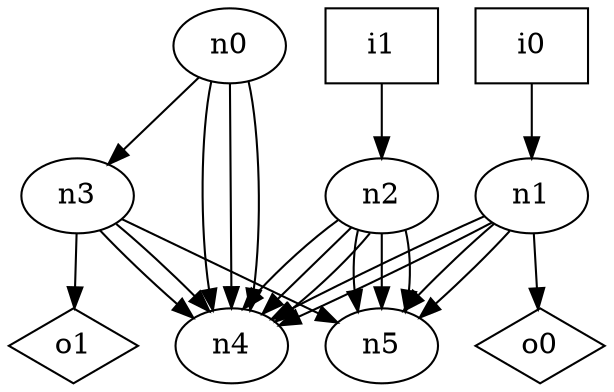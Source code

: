 digraph G {
n0 [label="n0"];
n1 [label="n1"];
n2 [label="n2"];
n3 [label="n3"];
n4 [label="n4"];
n5 [label="n5"];
n6 [label="i0",shape="box"];
n7 [label="i1",shape="box"];
n8 [label="o0",shape="diamond"];
n9 [label="o1",shape="diamond"];
n0 -> n3
n0 -> n4
n0 -> n4
n0 -> n4
n1 -> n4
n1 -> n4
n1 -> n5
n1 -> n5
n1 -> n8
n2 -> n4
n2 -> n4
n2 -> n4
n2 -> n5
n2 -> n5
n2 -> n5
n3 -> n4
n3 -> n4
n3 -> n5
n3 -> n9
n6 -> n1
n7 -> n2
}